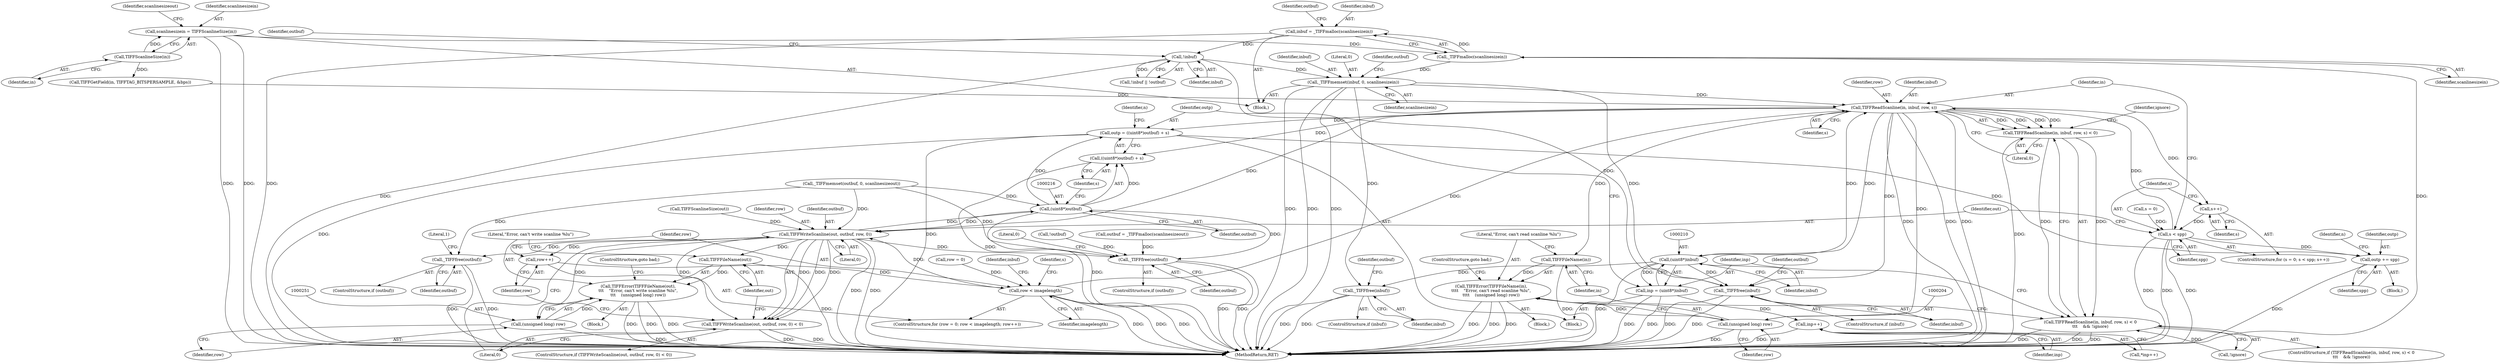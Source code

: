 digraph "0_libtiff_5c080298d59efa53264d7248bbe3a04660db6ef7_0@API" {
"1000159" [label="(Call,_TIFFmemset(inbuf, 0, scanlinesizein))"];
"1000154" [label="(Call,!inbuf)"];
"1000144" [label="(Call,inbuf = _TIFFmalloc(scanlinesizein))"];
"1000146" [label="(Call,_TIFFmalloc(scanlinesizein))"];
"1000105" [label="(Call,scanlinesizein = TIFFScanlineSize(in))"];
"1000107" [label="(Call,TIFFScanlineSize(in))"];
"1000190" [label="(Call,TIFFReadScanline(in, inbuf, row, s))"];
"1000184" [label="(Call,s++)"];
"1000181" [label="(Call,s < spp)"];
"1000234" [label="(Call,outp += spp)"];
"1000189" [label="(Call,TIFFReadScanline(in, inbuf, row, s) < 0)"];
"1000188" [label="(Call,TIFFReadScanline(in, inbuf, row, s) < 0\n\t\t\t    && !ignore)"];
"1000200" [label="(Call,TIFFFileName(in))"];
"1000199" [label="(Call,TIFFError(TIFFFileName(in),\n\t\t\t\t    \"Error, can't read scanline %lu\",\n\t\t\t\t    (unsigned long) row))"];
"1000203" [label="(Call,(unsigned long) row)"];
"1000209" [label="(Call,(uint8*)inbuf)"];
"1000207" [label="(Call,inp = (uint8*)inbuf)"];
"1000232" [label="(Call,inp++)"];
"1000256" [label="(Call,_TIFFfree(inbuf))"];
"1000267" [label="(Call,_TIFFfree(inbuf))"];
"1000212" [label="(Call,outp = ((uint8*)outbuf) + s)"];
"1000214" [label="(Call,((uint8*)outbuf) + s)"];
"1000239" [label="(Call,TIFFWriteScanline(out, outbuf, row, 0))"];
"1000174" [label="(Call,row++)"];
"1000171" [label="(Call,row < imagelength)"];
"1000215" [label="(Call,(uint8*)outbuf)"];
"1000271" [label="(Call,_TIFFfree(outbuf))"];
"1000238" [label="(Call,TIFFWriteScanline(out, outbuf, row, 0) < 0)"];
"1000247" [label="(Call,TIFFFileName(out))"];
"1000246" [label="(Call,TIFFError(TIFFFileName(out),\n\t\t\t    \"Error, can't write scanline %lu\",\n\t\t\t    (unsigned long) row))"];
"1000250" [label="(Call,(unsigned long) row)"];
"1000260" [label="(Call,_TIFFfree(outbuf))"];
"1000263" [label="(Literal,1)"];
"1000274" [label="(Literal,0)"];
"1000249" [label="(Literal,\"Error, can't write scanline %lu\")"];
"1000163" [label="(Call,_TIFFmemset(outbuf, 0, scanlinesizeout))"];
"1000272" [label="(Identifier,outbuf)"];
"1000191" [label="(Identifier,in)"];
"1000156" [label="(Call,!outbuf)"];
"1000245" [label="(Block,)"];
"1000161" [label="(Literal,0)"];
"1000257" [label="(Identifier,inbuf)"];
"1000250" [label="(Call,(unsigned long) row)"];
"1000213" [label="(Identifier,outp)"];
"1000199" [label="(Call,TIFFError(TIFFFileName(in),\n\t\t\t\t    \"Error, can't read scanline %lu\",\n\t\t\t\t    (unsigned long) row))"];
"1000232" [label="(Call,inp++)"];
"1000179" [label="(Identifier,s)"];
"1000107" [label="(Call,TIFFScanlineSize(in))"];
"1000192" [label="(Identifier,inbuf)"];
"1000275" [label="(MethodReturn,RET)"];
"1000154" [label="(Call,!inbuf)"];
"1000254" [label="(ControlStructure,if (inbuf))"];
"1000196" [label="(Call,!ignore)"];
"1000239" [label="(Call,TIFFWriteScanline(out, outbuf, row, 0))"];
"1000270" [label="(Identifier,outbuf)"];
"1000172" [label="(Identifier,row)"];
"1000186" [label="(Block,)"];
"1000147" [label="(Identifier,scanlinesizein)"];
"1000183" [label="(Identifier,spp)"];
"1000212" [label="(Call,outp = ((uint8*)outbuf) + s)"];
"1000185" [label="(Identifier,s)"];
"1000261" [label="(Identifier,outbuf)"];
"1000243" [label="(Literal,0)"];
"1000127" [label="(Call,TIFFGetField(in, TIFFTAG_BITSPERSAMPLE, &bps))"];
"1000177" [label="(ControlStructure,for (s = 0; s < spp; s++))"];
"1000203" [label="(Call,(unsigned long) row)"];
"1000211" [label="(Identifier,inbuf)"];
"1000148" [label="(Call,outbuf = _TIFFmalloc(scanlinesizeout))"];
"1000236" [label="(Identifier,spp)"];
"1000167" [label="(ControlStructure,for (row = 0; row < imagelength; row++))"];
"1000205" [label="(Identifier,row)"];
"1000174" [label="(Call,row++)"];
"1000149" [label="(Identifier,outbuf)"];
"1000260" [label="(Call,_TIFFfree(outbuf))"];
"1000164" [label="(Identifier,outbuf)"];
"1000184" [label="(Call,s++)"];
"1000190" [label="(Call,TIFFReadScanline(in, inbuf, row, s))"];
"1000182" [label="(Identifier,s)"];
"1000233" [label="(Identifier,inp)"];
"1000259" [label="(Identifier,outbuf)"];
"1000221" [label="(Identifier,n)"];
"1000207" [label="(Call,inp = (uint8*)inbuf)"];
"1000235" [label="(Identifier,outp)"];
"1000244" [label="(Literal,0)"];
"1000237" [label="(ControlStructure,if (TIFFWriteScanline(out, outbuf, row, 0) < 0))"];
"1000267" [label="(Call,_TIFFfree(inbuf))"];
"1000231" [label="(Call,*inp++)"];
"1000160" [label="(Identifier,inbuf)"];
"1000240" [label="(Identifier,out)"];
"1000268" [label="(Identifier,inbuf)"];
"1000217" [label="(Identifier,outbuf)"];
"1000157" [label="(Identifier,outbuf)"];
"1000103" [label="(Block,)"];
"1000111" [label="(Identifier,scanlinesizeout)"];
"1000225" [label="(Identifier,n)"];
"1000187" [label="(ControlStructure,if (TIFFReadScanline(in, inbuf, row, s) < 0\n\t\t\t    && !ignore))"];
"1000215" [label="(Call,(uint8*)outbuf)"];
"1000201" [label="(Identifier,in)"];
"1000189" [label="(Call,TIFFReadScanline(in, inbuf, row, s) < 0)"];
"1000247" [label="(Call,TIFFFileName(out))"];
"1000256" [label="(Call,_TIFFfree(inbuf))"];
"1000209" [label="(Call,(uint8*)inbuf)"];
"1000168" [label="(Call,row = 0)"];
"1000188" [label="(Call,TIFFReadScanline(in, inbuf, row, s) < 0\n\t\t\t    && !ignore)"];
"1000181" [label="(Call,s < spp)"];
"1000200" [label="(Call,TIFFFileName(in))"];
"1000159" [label="(Call,_TIFFmemset(inbuf, 0, scanlinesizein))"];
"1000206" [label="(ControlStructure,goto bad;)"];
"1000195" [label="(Literal,0)"];
"1000112" [label="(Call,TIFFScanlineSize(out))"];
"1000153" [label="(Call,!inbuf || !outbuf)"];
"1000218" [label="(Identifier,s)"];
"1000253" [label="(ControlStructure,goto bad;)"];
"1000144" [label="(Call,inbuf = _TIFFmalloc(scanlinesizein))"];
"1000234" [label="(Call,outp += spp)"];
"1000202" [label="(Literal,\"Error, can't read scanline %lu\")"];
"1000248" [label="(Identifier,out)"];
"1000246" [label="(Call,TIFFError(TIFFFileName(out),\n\t\t\t    \"Error, can't write scanline %lu\",\n\t\t\t    (unsigned long) row))"];
"1000198" [label="(Block,)"];
"1000197" [label="(Identifier,ignore)"];
"1000269" [label="(ControlStructure,if (outbuf))"];
"1000146" [label="(Call,_TIFFmalloc(scanlinesizein))"];
"1000265" [label="(ControlStructure,if (inbuf))"];
"1000175" [label="(Identifier,row)"];
"1000162" [label="(Identifier,scanlinesizein)"];
"1000155" [label="(Identifier,inbuf)"];
"1000194" [label="(Identifier,s)"];
"1000108" [label="(Identifier,in)"];
"1000271" [label="(Call,_TIFFfree(outbuf))"];
"1000214" [label="(Call,((uint8*)outbuf) + s)"];
"1000242" [label="(Identifier,row)"];
"1000258" [label="(ControlStructure,if (outbuf))"];
"1000178" [label="(Call,s = 0)"];
"1000173" [label="(Identifier,imagelength)"];
"1000241" [label="(Identifier,outbuf)"];
"1000208" [label="(Identifier,inp)"];
"1000238" [label="(Call,TIFFWriteScanline(out, outbuf, row, 0) < 0)"];
"1000227" [label="(Block,)"];
"1000145" [label="(Identifier,inbuf)"];
"1000105" [label="(Call,scanlinesizein = TIFFScanlineSize(in))"];
"1000193" [label="(Identifier,row)"];
"1000252" [label="(Identifier,row)"];
"1000106" [label="(Identifier,scanlinesizein)"];
"1000171" [label="(Call,row < imagelength)"];
"1000255" [label="(Identifier,inbuf)"];
"1000159" -> "1000103"  [label="AST: "];
"1000159" -> "1000162"  [label="CFG: "];
"1000160" -> "1000159"  [label="AST: "];
"1000161" -> "1000159"  [label="AST: "];
"1000162" -> "1000159"  [label="AST: "];
"1000164" -> "1000159"  [label="CFG: "];
"1000159" -> "1000275"  [label="DDG: "];
"1000159" -> "1000275"  [label="DDG: "];
"1000159" -> "1000275"  [label="DDG: "];
"1000154" -> "1000159"  [label="DDG: "];
"1000146" -> "1000159"  [label="DDG: "];
"1000159" -> "1000190"  [label="DDG: "];
"1000159" -> "1000256"  [label="DDG: "];
"1000159" -> "1000267"  [label="DDG: "];
"1000154" -> "1000153"  [label="AST: "];
"1000154" -> "1000155"  [label="CFG: "];
"1000155" -> "1000154"  [label="AST: "];
"1000157" -> "1000154"  [label="CFG: "];
"1000153" -> "1000154"  [label="CFG: "];
"1000154" -> "1000275"  [label="DDG: "];
"1000154" -> "1000153"  [label="DDG: "];
"1000144" -> "1000154"  [label="DDG: "];
"1000154" -> "1000267"  [label="DDG: "];
"1000144" -> "1000103"  [label="AST: "];
"1000144" -> "1000146"  [label="CFG: "];
"1000145" -> "1000144"  [label="AST: "];
"1000146" -> "1000144"  [label="AST: "];
"1000149" -> "1000144"  [label="CFG: "];
"1000144" -> "1000275"  [label="DDG: "];
"1000146" -> "1000144"  [label="DDG: "];
"1000146" -> "1000147"  [label="CFG: "];
"1000147" -> "1000146"  [label="AST: "];
"1000146" -> "1000275"  [label="DDG: "];
"1000105" -> "1000146"  [label="DDG: "];
"1000105" -> "1000103"  [label="AST: "];
"1000105" -> "1000107"  [label="CFG: "];
"1000106" -> "1000105"  [label="AST: "];
"1000107" -> "1000105"  [label="AST: "];
"1000111" -> "1000105"  [label="CFG: "];
"1000105" -> "1000275"  [label="DDG: "];
"1000105" -> "1000275"  [label="DDG: "];
"1000107" -> "1000105"  [label="DDG: "];
"1000107" -> "1000108"  [label="CFG: "];
"1000108" -> "1000107"  [label="AST: "];
"1000107" -> "1000127"  [label="DDG: "];
"1000190" -> "1000189"  [label="AST: "];
"1000190" -> "1000194"  [label="CFG: "];
"1000191" -> "1000190"  [label="AST: "];
"1000192" -> "1000190"  [label="AST: "];
"1000193" -> "1000190"  [label="AST: "];
"1000194" -> "1000190"  [label="AST: "];
"1000195" -> "1000190"  [label="CFG: "];
"1000190" -> "1000275"  [label="DDG: "];
"1000190" -> "1000275"  [label="DDG: "];
"1000190" -> "1000275"  [label="DDG: "];
"1000190" -> "1000184"  [label="DDG: "];
"1000190" -> "1000189"  [label="DDG: "];
"1000190" -> "1000189"  [label="DDG: "];
"1000190" -> "1000189"  [label="DDG: "];
"1000190" -> "1000189"  [label="DDG: "];
"1000127" -> "1000190"  [label="DDG: "];
"1000209" -> "1000190"  [label="DDG: "];
"1000171" -> "1000190"  [label="DDG: "];
"1000181" -> "1000190"  [label="DDG: "];
"1000190" -> "1000200"  [label="DDG: "];
"1000190" -> "1000203"  [label="DDG: "];
"1000190" -> "1000209"  [label="DDG: "];
"1000190" -> "1000212"  [label="DDG: "];
"1000190" -> "1000214"  [label="DDG: "];
"1000190" -> "1000239"  [label="DDG: "];
"1000190" -> "1000267"  [label="DDG: "];
"1000184" -> "1000177"  [label="AST: "];
"1000184" -> "1000185"  [label="CFG: "];
"1000185" -> "1000184"  [label="AST: "];
"1000182" -> "1000184"  [label="CFG: "];
"1000184" -> "1000181"  [label="DDG: "];
"1000181" -> "1000177"  [label="AST: "];
"1000181" -> "1000183"  [label="CFG: "];
"1000182" -> "1000181"  [label="AST: "];
"1000183" -> "1000181"  [label="AST: "];
"1000191" -> "1000181"  [label="CFG: "];
"1000240" -> "1000181"  [label="CFG: "];
"1000181" -> "1000275"  [label="DDG: "];
"1000181" -> "1000275"  [label="DDG: "];
"1000181" -> "1000275"  [label="DDG: "];
"1000178" -> "1000181"  [label="DDG: "];
"1000181" -> "1000234"  [label="DDG: "];
"1000234" -> "1000227"  [label="AST: "];
"1000234" -> "1000236"  [label="CFG: "];
"1000235" -> "1000234"  [label="AST: "];
"1000236" -> "1000234"  [label="AST: "];
"1000225" -> "1000234"  [label="CFG: "];
"1000234" -> "1000275"  [label="DDG: "];
"1000212" -> "1000234"  [label="DDG: "];
"1000189" -> "1000188"  [label="AST: "];
"1000189" -> "1000195"  [label="CFG: "];
"1000195" -> "1000189"  [label="AST: "];
"1000197" -> "1000189"  [label="CFG: "];
"1000188" -> "1000189"  [label="CFG: "];
"1000189" -> "1000275"  [label="DDG: "];
"1000189" -> "1000188"  [label="DDG: "];
"1000189" -> "1000188"  [label="DDG: "];
"1000188" -> "1000187"  [label="AST: "];
"1000188" -> "1000196"  [label="CFG: "];
"1000196" -> "1000188"  [label="AST: "];
"1000201" -> "1000188"  [label="CFG: "];
"1000208" -> "1000188"  [label="CFG: "];
"1000188" -> "1000275"  [label="DDG: "];
"1000188" -> "1000275"  [label="DDG: "];
"1000188" -> "1000275"  [label="DDG: "];
"1000196" -> "1000188"  [label="DDG: "];
"1000200" -> "1000199"  [label="AST: "];
"1000200" -> "1000201"  [label="CFG: "];
"1000201" -> "1000200"  [label="AST: "];
"1000202" -> "1000200"  [label="CFG: "];
"1000200" -> "1000275"  [label="DDG: "];
"1000200" -> "1000199"  [label="DDG: "];
"1000199" -> "1000198"  [label="AST: "];
"1000199" -> "1000203"  [label="CFG: "];
"1000202" -> "1000199"  [label="AST: "];
"1000203" -> "1000199"  [label="AST: "];
"1000206" -> "1000199"  [label="CFG: "];
"1000199" -> "1000275"  [label="DDG: "];
"1000199" -> "1000275"  [label="DDG: "];
"1000199" -> "1000275"  [label="DDG: "];
"1000203" -> "1000199"  [label="DDG: "];
"1000203" -> "1000205"  [label="CFG: "];
"1000204" -> "1000203"  [label="AST: "];
"1000205" -> "1000203"  [label="AST: "];
"1000203" -> "1000275"  [label="DDG: "];
"1000209" -> "1000207"  [label="AST: "];
"1000209" -> "1000211"  [label="CFG: "];
"1000210" -> "1000209"  [label="AST: "];
"1000211" -> "1000209"  [label="AST: "];
"1000207" -> "1000209"  [label="CFG: "];
"1000209" -> "1000275"  [label="DDG: "];
"1000209" -> "1000207"  [label="DDG: "];
"1000209" -> "1000256"  [label="DDG: "];
"1000209" -> "1000267"  [label="DDG: "];
"1000207" -> "1000186"  [label="AST: "];
"1000208" -> "1000207"  [label="AST: "];
"1000213" -> "1000207"  [label="CFG: "];
"1000207" -> "1000275"  [label="DDG: "];
"1000207" -> "1000275"  [label="DDG: "];
"1000207" -> "1000232"  [label="DDG: "];
"1000232" -> "1000231"  [label="AST: "];
"1000232" -> "1000233"  [label="CFG: "];
"1000233" -> "1000232"  [label="AST: "];
"1000231" -> "1000232"  [label="CFG: "];
"1000232" -> "1000275"  [label="DDG: "];
"1000256" -> "1000254"  [label="AST: "];
"1000256" -> "1000257"  [label="CFG: "];
"1000257" -> "1000256"  [label="AST: "];
"1000259" -> "1000256"  [label="CFG: "];
"1000256" -> "1000275"  [label="DDG: "];
"1000256" -> "1000275"  [label="DDG: "];
"1000267" -> "1000265"  [label="AST: "];
"1000267" -> "1000268"  [label="CFG: "];
"1000268" -> "1000267"  [label="AST: "];
"1000270" -> "1000267"  [label="CFG: "];
"1000267" -> "1000275"  [label="DDG: "];
"1000267" -> "1000275"  [label="DDG: "];
"1000212" -> "1000186"  [label="AST: "];
"1000212" -> "1000214"  [label="CFG: "];
"1000213" -> "1000212"  [label="AST: "];
"1000214" -> "1000212"  [label="AST: "];
"1000221" -> "1000212"  [label="CFG: "];
"1000212" -> "1000275"  [label="DDG: "];
"1000212" -> "1000275"  [label="DDG: "];
"1000215" -> "1000212"  [label="DDG: "];
"1000214" -> "1000218"  [label="CFG: "];
"1000215" -> "1000214"  [label="AST: "];
"1000218" -> "1000214"  [label="AST: "];
"1000214" -> "1000275"  [label="DDG: "];
"1000215" -> "1000214"  [label="DDG: "];
"1000239" -> "1000238"  [label="AST: "];
"1000239" -> "1000243"  [label="CFG: "];
"1000240" -> "1000239"  [label="AST: "];
"1000241" -> "1000239"  [label="AST: "];
"1000242" -> "1000239"  [label="AST: "];
"1000243" -> "1000239"  [label="AST: "];
"1000244" -> "1000239"  [label="CFG: "];
"1000239" -> "1000275"  [label="DDG: "];
"1000239" -> "1000275"  [label="DDG: "];
"1000239" -> "1000174"  [label="DDG: "];
"1000239" -> "1000215"  [label="DDG: "];
"1000239" -> "1000238"  [label="DDG: "];
"1000239" -> "1000238"  [label="DDG: "];
"1000239" -> "1000238"  [label="DDG: "];
"1000239" -> "1000238"  [label="DDG: "];
"1000112" -> "1000239"  [label="DDG: "];
"1000163" -> "1000239"  [label="DDG: "];
"1000215" -> "1000239"  [label="DDG: "];
"1000171" -> "1000239"  [label="DDG: "];
"1000239" -> "1000247"  [label="DDG: "];
"1000239" -> "1000250"  [label="DDG: "];
"1000239" -> "1000260"  [label="DDG: "];
"1000239" -> "1000271"  [label="DDG: "];
"1000174" -> "1000167"  [label="AST: "];
"1000174" -> "1000175"  [label="CFG: "];
"1000175" -> "1000174"  [label="AST: "];
"1000172" -> "1000174"  [label="CFG: "];
"1000174" -> "1000171"  [label="DDG: "];
"1000171" -> "1000167"  [label="AST: "];
"1000171" -> "1000173"  [label="CFG: "];
"1000172" -> "1000171"  [label="AST: "];
"1000173" -> "1000171"  [label="AST: "];
"1000179" -> "1000171"  [label="CFG: "];
"1000255" -> "1000171"  [label="CFG: "];
"1000171" -> "1000275"  [label="DDG: "];
"1000171" -> "1000275"  [label="DDG: "];
"1000171" -> "1000275"  [label="DDG: "];
"1000168" -> "1000171"  [label="DDG: "];
"1000215" -> "1000217"  [label="CFG: "];
"1000216" -> "1000215"  [label="AST: "];
"1000217" -> "1000215"  [label="AST: "];
"1000218" -> "1000215"  [label="CFG: "];
"1000215" -> "1000275"  [label="DDG: "];
"1000163" -> "1000215"  [label="DDG: "];
"1000215" -> "1000271"  [label="DDG: "];
"1000271" -> "1000269"  [label="AST: "];
"1000271" -> "1000272"  [label="CFG: "];
"1000272" -> "1000271"  [label="AST: "];
"1000274" -> "1000271"  [label="CFG: "];
"1000271" -> "1000275"  [label="DDG: "];
"1000271" -> "1000275"  [label="DDG: "];
"1000163" -> "1000271"  [label="DDG: "];
"1000156" -> "1000271"  [label="DDG: "];
"1000148" -> "1000271"  [label="DDG: "];
"1000238" -> "1000237"  [label="AST: "];
"1000238" -> "1000244"  [label="CFG: "];
"1000244" -> "1000238"  [label="AST: "];
"1000248" -> "1000238"  [label="CFG: "];
"1000175" -> "1000238"  [label="CFG: "];
"1000238" -> "1000275"  [label="DDG: "];
"1000238" -> "1000275"  [label="DDG: "];
"1000247" -> "1000246"  [label="AST: "];
"1000247" -> "1000248"  [label="CFG: "];
"1000248" -> "1000247"  [label="AST: "];
"1000249" -> "1000247"  [label="CFG: "];
"1000247" -> "1000275"  [label="DDG: "];
"1000247" -> "1000246"  [label="DDG: "];
"1000246" -> "1000245"  [label="AST: "];
"1000246" -> "1000250"  [label="CFG: "];
"1000249" -> "1000246"  [label="AST: "];
"1000250" -> "1000246"  [label="AST: "];
"1000253" -> "1000246"  [label="CFG: "];
"1000246" -> "1000275"  [label="DDG: "];
"1000246" -> "1000275"  [label="DDG: "];
"1000246" -> "1000275"  [label="DDG: "];
"1000250" -> "1000246"  [label="DDG: "];
"1000250" -> "1000252"  [label="CFG: "];
"1000251" -> "1000250"  [label="AST: "];
"1000252" -> "1000250"  [label="AST: "];
"1000250" -> "1000275"  [label="DDG: "];
"1000260" -> "1000258"  [label="AST: "];
"1000260" -> "1000261"  [label="CFG: "];
"1000261" -> "1000260"  [label="AST: "];
"1000263" -> "1000260"  [label="CFG: "];
"1000260" -> "1000275"  [label="DDG: "];
"1000260" -> "1000275"  [label="DDG: "];
"1000163" -> "1000260"  [label="DDG: "];
}
